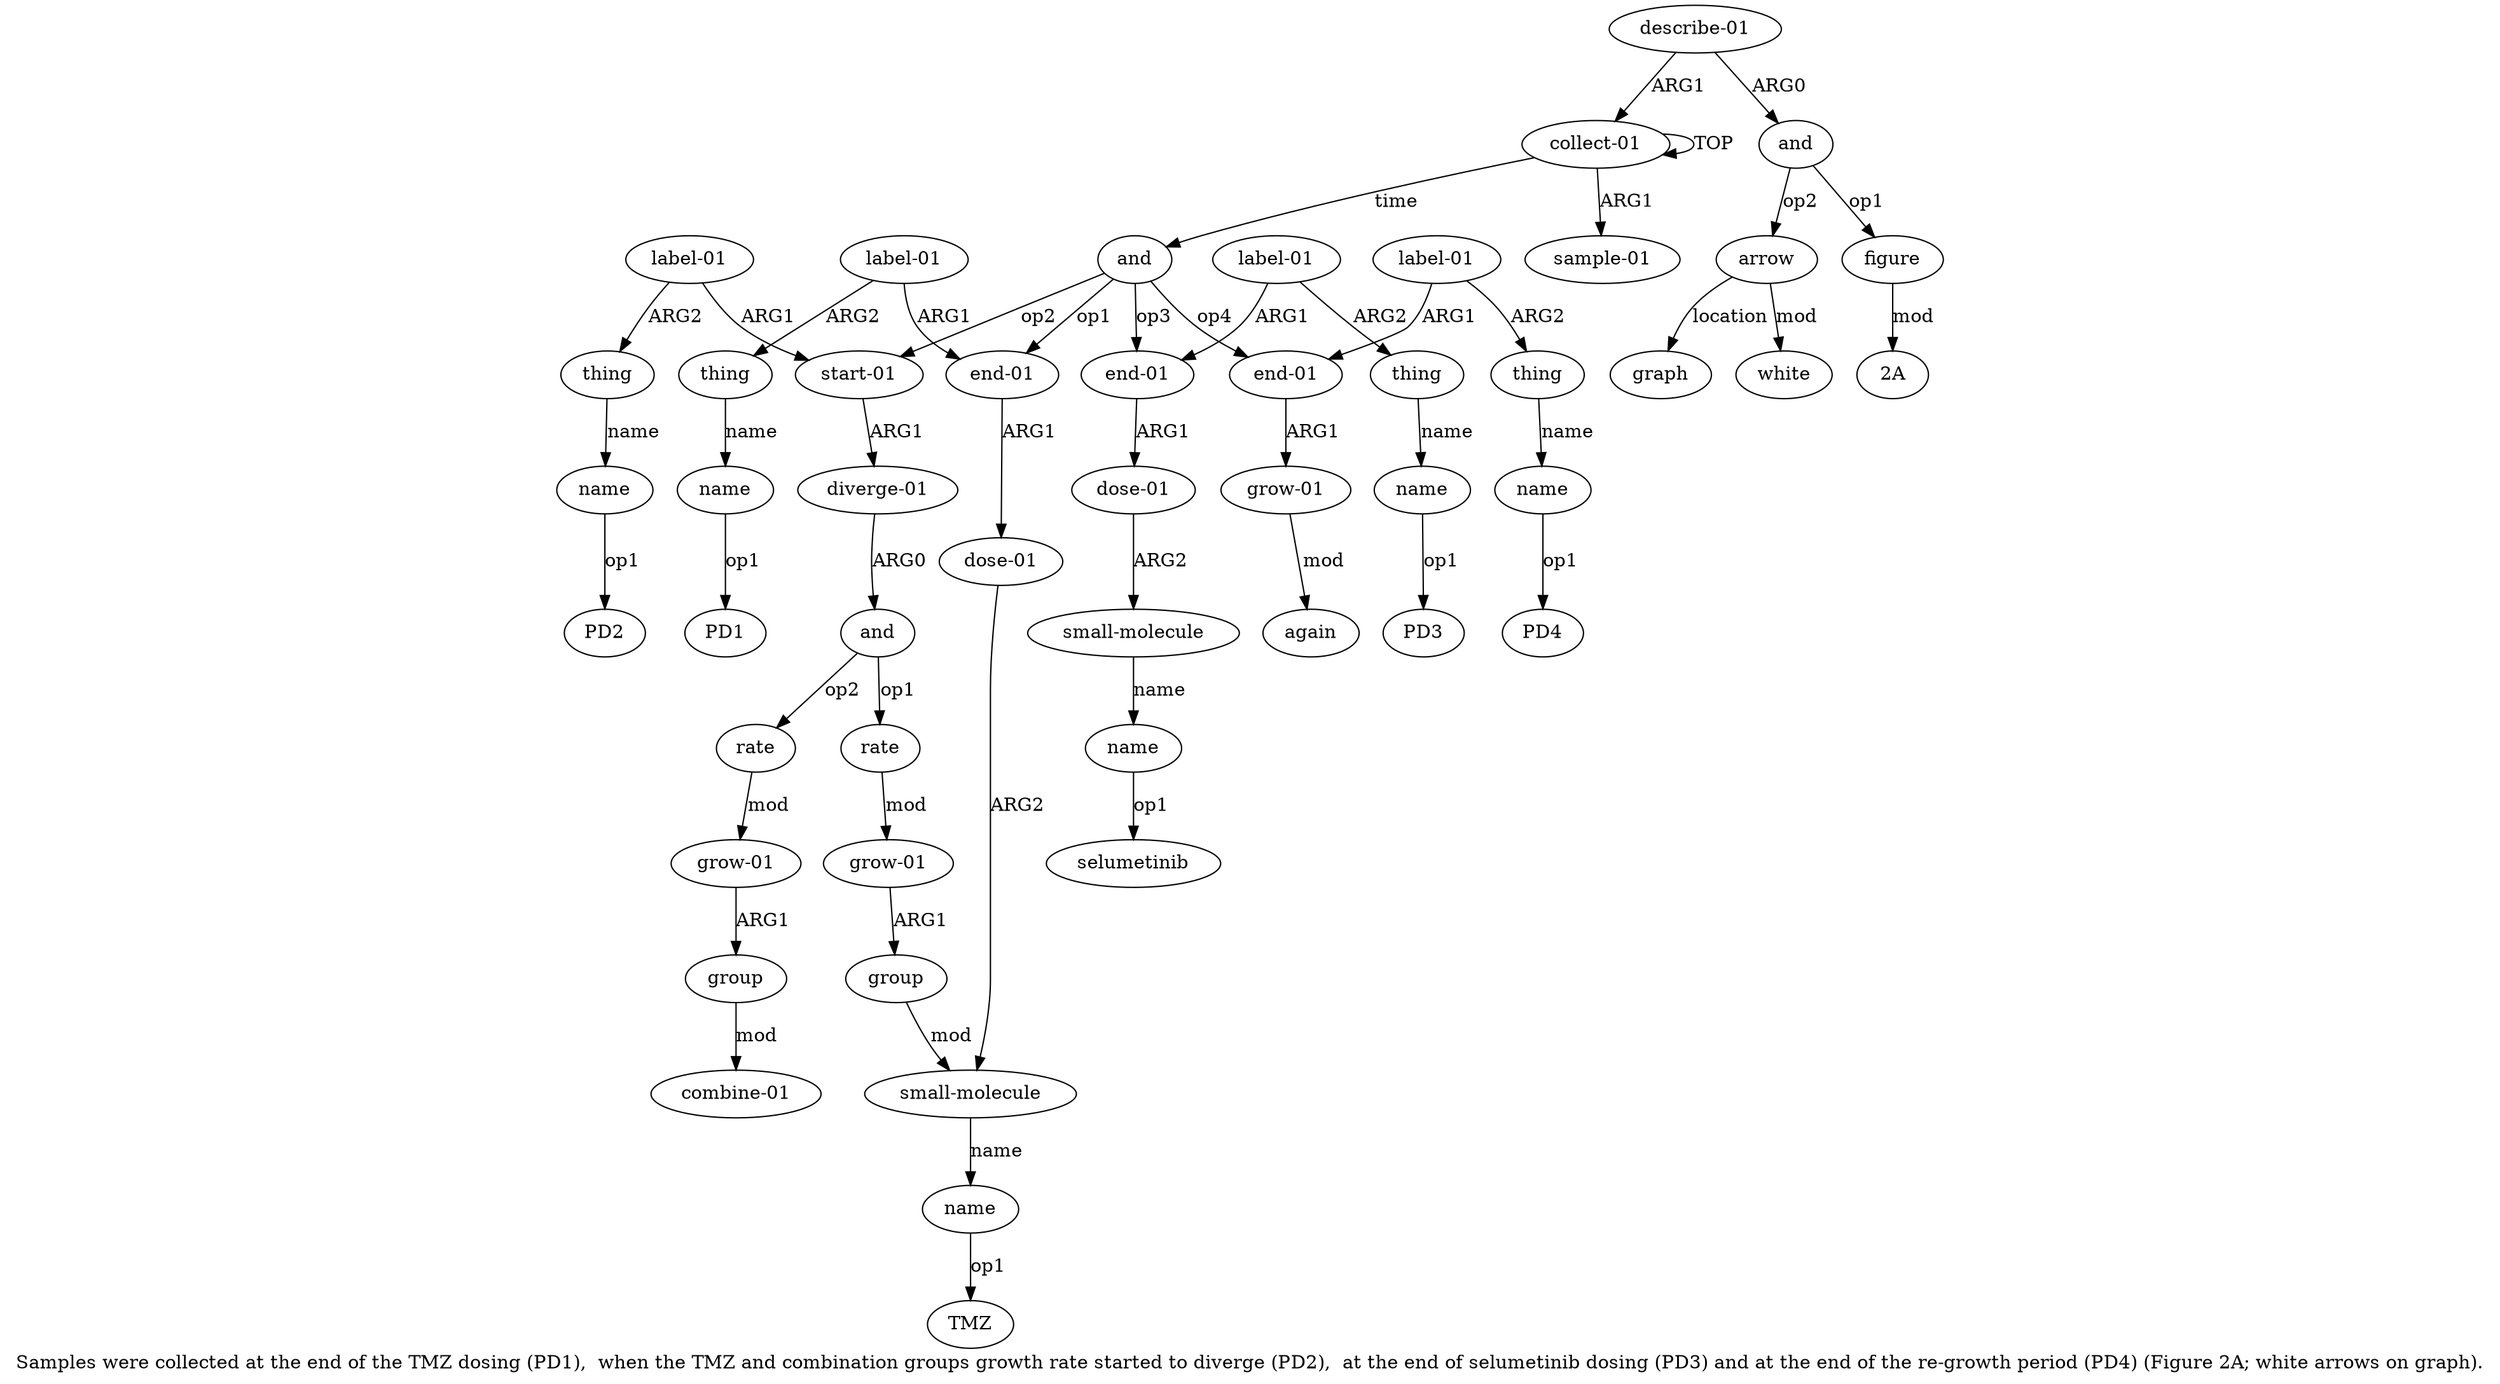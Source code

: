 digraph  {
	graph [label="Samples were collected at the end of the TMZ dosing (PD1),  when the TMZ and combination groups growth rate started to diverge (\
PD2),  at the end of selumetinib dosing (PD3) and at the end of the re-growth period (PD4) (Figure 2A; white arrows on graph)."];
	node [label="\N"];
	a20	 [color=black,
		gold_ind=20,
		gold_label="grow-01",
		label="grow-01",
		test_ind=20,
		test_label="grow-01"];
	a21	 [color=black,
		gold_ind=21,
		gold_label=group,
		label=group,
		test_ind=21,
		test_label=group];
	a20 -> a21 [key=0,
	color=black,
	gold_label=ARG1,
	label=ARG1,
	test_label=ARG1];
a11 [color=black,
	gold_ind=11,
	gold_label="small-molecule",
	label="small-molecule",
	test_ind=11,
	test_label="small-molecule"];
a21 -> a11 [key=0,
color=black,
gold_label=mod,
label=mod,
test_label=mod];
a22 [color=black,
gold_ind=22,
gold_label=rate,
label=rate,
test_ind=22,
test_label=rate];
a23 [color=black,
gold_ind=23,
gold_label="grow-01",
label="grow-01",
test_ind=23,
test_label="grow-01"];
a22 -> a23 [key=0,
color=black,
gold_label=mod,
label=mod,
test_label=mod];
a24 [color=black,
gold_ind=24,
gold_label=group,
label=group,
test_ind=24,
test_label=group];
a23 -> a24 [key=0,
color=black,
gold_label=ARG1,
label=ARG1,
test_label=ARG1];
a25 [color=black,
gold_ind=25,
gold_label="combine-01",
label="combine-01",
test_ind=25,
test_label="combine-01"];
a24 -> a25 [key=0,
color=black,
gold_label=mod,
label=mod,
test_label=mod];
a26 [color=black,
gold_ind=26,
gold_label="label-01",
label="label-01",
test_ind=26,
test_label="label-01"];
a27 [color=black,
gold_ind=27,
gold_label=thing,
label=thing,
test_ind=27,
test_label=thing];
a26 -> a27 [key=0,
color=black,
gold_label=ARG2,
label=ARG2,
test_label=ARG2];
a16 [color=black,
gold_ind=16,
gold_label="start-01",
label="start-01",
test_ind=16,
test_label="start-01"];
a26 -> a16 [key=0,
color=black,
gold_label=ARG1,
label=ARG1,
test_label=ARG1];
a28 [color=black,
gold_ind=28,
gold_label=name,
label=name,
test_ind=28,
test_label=name];
a27 -> a28 [key=0,
color=black,
gold_label=name,
label=name,
test_label=name];
"a28 PD2" [color=black,
gold_ind=-1,
gold_label=PD2,
label=PD2,
test_ind=-1,
test_label=PD2];
a28 -> "a28 PD2" [key=0,
color=black,
gold_label=op1,
label=op1,
test_label=op1];
a29 [color=black,
gold_ind=29,
gold_label="end-01",
label="end-01",
test_ind=29,
test_label="end-01"];
a30 [color=black,
gold_ind=30,
gold_label="dose-01",
label="dose-01",
test_ind=30,
test_label="dose-01"];
a29 -> a30 [key=0,
color=black,
gold_label=ARG1,
label=ARG1,
test_label=ARG1];
a31 [color=black,
gold_ind=31,
gold_label="small-molecule",
label="small-molecule",
test_ind=31,
test_label="small-molecule"];
a32 [color=black,
gold_ind=32,
gold_label=name,
label=name,
test_ind=32,
test_label=name];
a31 -> a32 [key=0,
color=black,
gold_label=name,
label=name,
test_label=name];
a30 -> a31 [key=0,
color=black,
gold_label=ARG2,
label=ARG2,
test_label=ARG2];
a37 [color=black,
gold_ind=37,
gold_label="grow-01",
label="grow-01",
test_ind=37,
test_label="grow-01"];
a38 [color=black,
gold_ind=38,
gold_label=again,
label=again,
test_ind=38,
test_label=again];
a37 -> a38 [key=0,
color=black,
gold_label=mod,
label=mod,
test_label=mod];
a36 [color=black,
gold_ind=36,
gold_label="end-01",
label="end-01",
test_ind=36,
test_label="end-01"];
a36 -> a37 [key=0,
color=black,
gold_label=ARG1,
label=ARG1,
test_label=ARG1];
a33 [color=black,
gold_ind=33,
gold_label="label-01",
label="label-01",
test_ind=33,
test_label="label-01"];
a33 -> a29 [key=0,
color=black,
gold_label=ARG1,
label=ARG1,
test_label=ARG1];
a34 [color=black,
gold_ind=34,
gold_label=thing,
label=thing,
test_ind=34,
test_label=thing];
a33 -> a34 [key=0,
color=black,
gold_label=ARG2,
label=ARG2,
test_label=ARG2];
"a41 PD4" [color=black,
gold_ind=-1,
gold_label=PD4,
label=PD4,
test_ind=-1,
test_label=PD4];
a35 [color=black,
gold_ind=35,
gold_label=name,
label=name,
test_ind=35,
test_label=name];
"a35 PD3" [color=black,
gold_ind=-1,
gold_label=PD3,
label=PD3,
test_ind=-1,
test_label=PD3];
a35 -> "a35 PD3" [key=0,
color=black,
gold_label=op1,
label=op1,
test_label=op1];
a34 -> a35 [key=0,
color=black,
gold_label=name,
label=name,
test_label=name];
"a15 PD1" [color=black,
gold_ind=-1,
gold_label=PD1,
label=PD1,
test_ind=-1,
test_label=PD1];
"a32 selumetinib" [color=black,
gold_ind=-1,
gold_label=selumetinib,
label=selumetinib,
test_ind=-1,
test_label=selumetinib];
a32 -> "a32 selumetinib" [key=0,
color=black,
gold_label=op1,
label=op1,
test_label=op1];
a15 [color=black,
gold_ind=15,
gold_label=name,
label=name,
test_ind=15,
test_label=name];
a15 -> "a15 PD1" [key=0,
color=black,
gold_label=op1,
label=op1,
test_label=op1];
a14 [color=black,
gold_ind=14,
gold_label=thing,
label=thing,
test_ind=14,
test_label=thing];
a14 -> a15 [key=0,
color=black,
gold_label=name,
label=name,
test_label=name];
a17 [color=black,
gold_ind=17,
gold_label="diverge-01",
label="diverge-01",
test_ind=17,
test_label="diverge-01"];
a18 [color=black,
gold_ind=18,
gold_label=and,
label=and,
test_ind=18,
test_label=and];
a17 -> a18 [key=0,
color=black,
gold_label=ARG0,
label=ARG0,
test_label=ARG0];
a16 -> a17 [key=0,
color=black,
gold_label=ARG1,
label=ARG1,
test_label=ARG1];
a12 [color=black,
gold_ind=12,
gold_label=name,
label=name,
test_ind=12,
test_label=name];
a11 -> a12 [key=0,
color=black,
gold_label=name,
label=name,
test_label=name];
a10 [color=black,
gold_ind=10,
gold_label="dose-01",
label="dose-01",
test_ind=10,
test_label="dose-01"];
a10 -> a11 [key=0,
color=black,
gold_label=ARG2,
label=ARG2,
test_label=ARG2];
a13 [color=black,
gold_ind=13,
gold_label="label-01",
label="label-01",
test_ind=13,
test_label="label-01"];
a13 -> a14 [key=0,
color=black,
gold_label=ARG2,
label=ARG2,
test_label=ARG2];
a9 [color=black,
gold_ind=9,
gold_label="end-01",
label="end-01",
test_ind=9,
test_label="end-01"];
a13 -> a9 [key=0,
color=black,
gold_label=ARG1,
label=ARG1,
test_label=ARG1];
"a12 TMZ" [color=black,
gold_ind=-1,
gold_label=TMZ,
label=TMZ,
test_ind=-1,
test_label=TMZ];
a12 -> "a12 TMZ" [key=0,
color=black,
gold_label=op1,
label=op1,
test_label=op1];
a39 [color=black,
gold_ind=39,
gold_label="label-01",
label="label-01",
test_ind=39,
test_label="label-01"];
a39 -> a36 [key=0,
color=black,
gold_label=ARG1,
label=ARG1,
test_label=ARG1];
a40 [color=black,
gold_ind=40,
gold_label=thing,
label=thing,
test_ind=40,
test_label=thing];
a39 -> a40 [key=0,
color=black,
gold_label=ARG2,
label=ARG2,
test_label=ARG2];
a19 [color=black,
gold_ind=19,
gold_label=rate,
label=rate,
test_ind=19,
test_label=rate];
a19 -> a20 [key=0,
color=black,
gold_label=mod,
label=mod,
test_label=mod];
a18 -> a22 [key=0,
color=black,
gold_label=op2,
label=op2,
test_label=op2];
a18 -> a19 [key=0,
color=black,
gold_label=op1,
label=op1,
test_label=op1];
a1 [color=black,
gold_ind=1,
gold_label="sample-01",
label="sample-01",
test_ind=1,
test_label="sample-01"];
a0 [color=black,
gold_ind=0,
gold_label="collect-01",
label="collect-01",
test_ind=0,
test_label="collect-01"];
a0 -> a1 [key=0,
color=black,
gold_label=ARG1,
label=ARG1,
test_label=ARG1];
a0 -> a0 [key=0,
color=black,
gold_label=TOP,
label=TOP,
test_label=TOP];
a8 [color=black,
gold_ind=8,
gold_label=and,
label=and,
test_ind=8,
test_label=and];
a0 -> a8 [key=0,
color=black,
gold_label=time,
label=time,
test_label=time];
a3 [color=black,
gold_ind=3,
gold_label=and,
label=and,
test_ind=3,
test_label=and];
a5 [color=black,
gold_ind=5,
gold_label=arrow,
label=arrow,
test_ind=5,
test_label=arrow];
a3 -> a5 [key=0,
color=black,
gold_label=op2,
label=op2,
test_label=op2];
a4 [color=black,
gold_ind=4,
gold_label=figure,
label=figure,
test_ind=4,
test_label=figure];
a3 -> a4 [key=0,
color=black,
gold_label=op1,
label=op1,
test_label=op1];
a2 [color=black,
gold_ind=2,
gold_label="describe-01",
label="describe-01",
test_ind=2,
test_label="describe-01"];
a2 -> a0 [key=0,
color=black,
gold_label=ARG1,
label=ARG1,
test_label=ARG1];
a2 -> a3 [key=0,
color=black,
gold_label=ARG0,
label=ARG0,
test_label=ARG0];
a7 [color=black,
gold_ind=7,
gold_label="graph",
label="graph",
test_ind=7,
test_label="graph"];
a5 -> a7 [key=0,
color=black,
gold_label=location,
label=location,
test_label=location];
a6 [color=black,
gold_ind=6,
gold_label=white,
label=white,
test_ind=6,
test_label=white];
a5 -> a6 [key=0,
color=black,
gold_label=mod,
label=mod,
test_label=mod];
"a4 2A" [color=black,
gold_ind=-1,
gold_label="2A",
label="2A",
test_ind=-1,
test_label="2A"];
a4 -> "a4 2A" [key=0,
color=black,
gold_label=mod,
label=mod,
test_label=mod];
a9 -> a10 [key=0,
color=black,
gold_label=ARG1,
label=ARG1,
test_label=ARG1];
a8 -> a29 [key=0,
color=black,
gold_label=op3,
label=op3,
test_label=op3];
a8 -> a36 [key=0,
color=black,
gold_label=op4,
label=op4,
test_label=op4];
a8 -> a16 [key=0,
color=black,
gold_label=op2,
label=op2,
test_label=op2];
a8 -> a9 [key=0,
color=black,
gold_label=op1,
label=op1,
test_label=op1];
a41 [color=black,
gold_ind=41,
gold_label=name,
label=name,
test_ind=41,
test_label=name];
a40 -> a41 [key=0,
color=black,
gold_label=name,
label=name,
test_label=name];
a41 -> "a41 PD4" [key=0,
color=black,
gold_label=op1,
label=op1,
test_label=op1];
}
